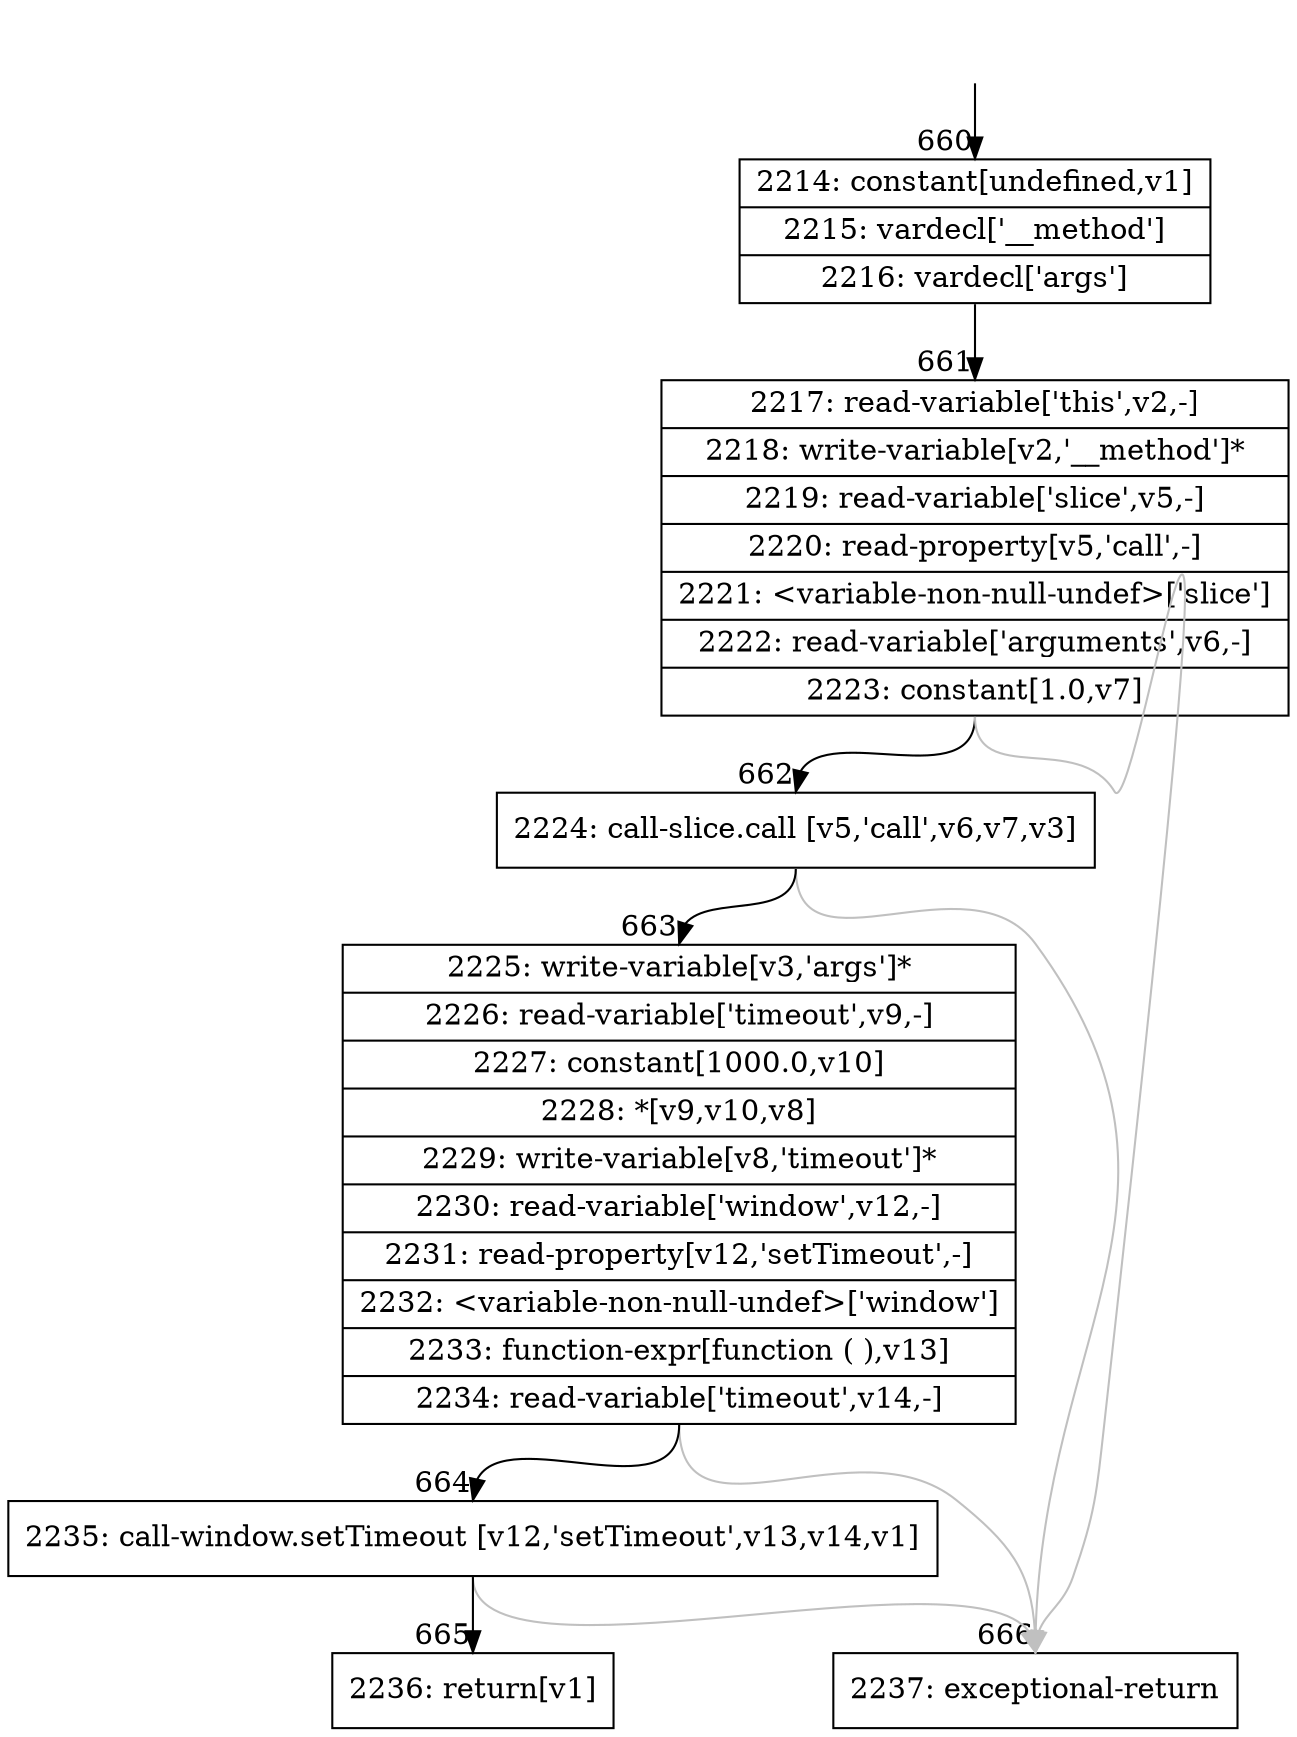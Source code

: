 digraph {
rankdir="TD"
BB_entry50[shape=none,label=""];
BB_entry50 -> BB660 [tailport=s, headport=n, headlabel="    660"]
BB660 [shape=record label="{2214: constant[undefined,v1]|2215: vardecl['__method']|2216: vardecl['args']}" ] 
BB660 -> BB661 [tailport=s, headport=n, headlabel="      661"]
BB661 [shape=record label="{2217: read-variable['this',v2,-]|2218: write-variable[v2,'__method']*|2219: read-variable['slice',v5,-]|2220: read-property[v5,'call',-]|2221: \<variable-non-null-undef\>['slice']|2222: read-variable['arguments',v6,-]|2223: constant[1.0,v7]}" ] 
BB661 -> BB662 [tailport=s, headport=n, headlabel="      662"]
BB661 -> BB666 [tailport=s, headport=n, color=gray, headlabel="      666"]
BB662 [shape=record label="{2224: call-slice.call [v5,'call',v6,v7,v3]}" ] 
BB662 -> BB663 [tailport=s, headport=n, headlabel="      663"]
BB662 -> BB666 [tailport=s, headport=n, color=gray]
BB663 [shape=record label="{2225: write-variable[v3,'args']*|2226: read-variable['timeout',v9,-]|2227: constant[1000.0,v10]|2228: *[v9,v10,v8]|2229: write-variable[v8,'timeout']*|2230: read-variable['window',v12,-]|2231: read-property[v12,'setTimeout',-]|2232: \<variable-non-null-undef\>['window']|2233: function-expr[function ( ),v13]|2234: read-variable['timeout',v14,-]}" ] 
BB663 -> BB664 [tailport=s, headport=n, headlabel="      664"]
BB663 -> BB666 [tailport=s, headport=n, color=gray]
BB664 [shape=record label="{2235: call-window.setTimeout [v12,'setTimeout',v13,v14,v1]}" ] 
BB664 -> BB665 [tailport=s, headport=n, headlabel="      665"]
BB664 -> BB666 [tailport=s, headport=n, color=gray]
BB665 [shape=record label="{2236: return[v1]}" ] 
BB666 [shape=record label="{2237: exceptional-return}" ] 
//#$~ 435
}
